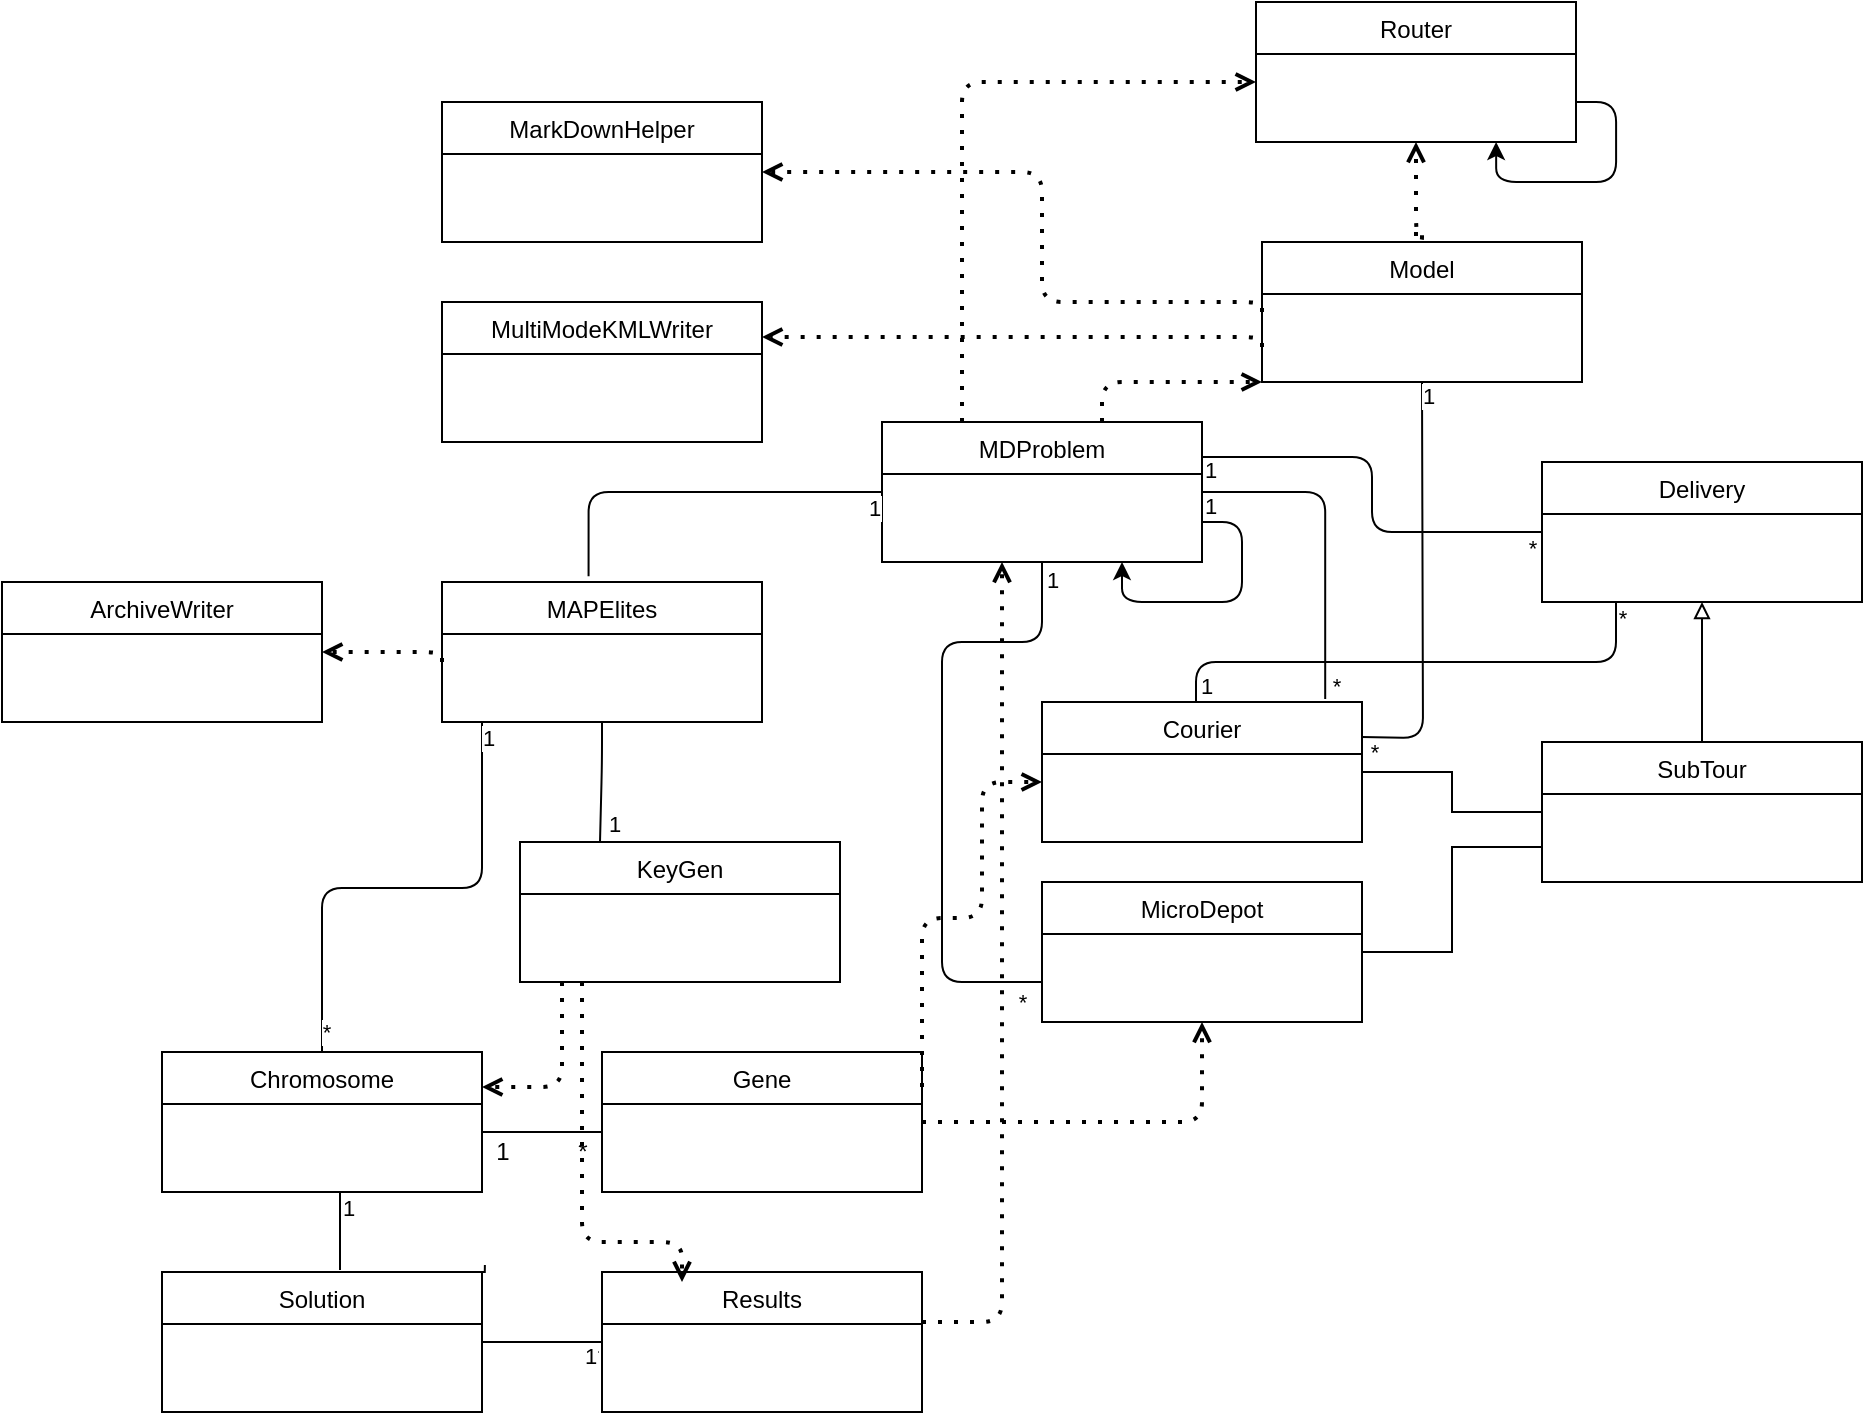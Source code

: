 <mxfile version="15.1.4" type="device"><diagram id="C5RBs43oDa-KdzZeNtuy" name="Page-1"><mxGraphModel dx="1209" dy="1877" grid="1" gridSize="10" guides="1" tooltips="1" connect="1" arrows="1" fold="1" page="1" pageScale="1" pageWidth="827" pageHeight="1169" math="0" shadow="0"><root><mxCell id="WIyWlLk6GJQsqaUBKTNV-0"/><mxCell id="WIyWlLk6GJQsqaUBKTNV-1" parent="WIyWlLk6GJQsqaUBKTNV-0"/><mxCell id="zkfFHV4jXpPFQw0GAbJ--0" value="MultiModeKMLWriter" style="swimlane;fontStyle=0;align=center;verticalAlign=top;childLayout=stackLayout;horizontal=1;startSize=26;horizontalStack=0;resizeParent=1;resizeLast=0;collapsible=1;marginBottom=0;rounded=0;shadow=0;strokeWidth=1;" parent="WIyWlLk6GJQsqaUBKTNV-1" vertex="1"><mxGeometry x="240" y="60" width="160" height="70" as="geometry"><mxRectangle x="230" y="140" width="160" height="26" as="alternateBounds"/></mxGeometry></mxCell><mxCell id="WQCYalUoylNnB-WlEBWx-0" value="MarkDownHelper" style="swimlane;fontStyle=0;align=center;verticalAlign=top;childLayout=stackLayout;horizontal=1;startSize=26;horizontalStack=0;resizeParent=1;resizeLast=0;collapsible=1;marginBottom=0;rounded=0;shadow=0;strokeWidth=1;" vertex="1" parent="WIyWlLk6GJQsqaUBKTNV-1"><mxGeometry x="240" y="-40" width="160" height="70" as="geometry"><mxRectangle x="230" y="140" width="160" height="26" as="alternateBounds"/></mxGeometry></mxCell><mxCell id="WQCYalUoylNnB-WlEBWx-1" value="ArchiveWriter" style="swimlane;fontStyle=0;align=center;verticalAlign=top;childLayout=stackLayout;horizontal=1;startSize=26;horizontalStack=0;resizeParent=1;resizeLast=0;collapsible=1;marginBottom=0;rounded=0;shadow=0;strokeWidth=1;" vertex="1" parent="WIyWlLk6GJQsqaUBKTNV-1"><mxGeometry x="20" y="200" width="160" height="70" as="geometry"><mxRectangle x="230" y="140" width="160" height="26" as="alternateBounds"/></mxGeometry></mxCell><mxCell id="WQCYalUoylNnB-WlEBWx-25" style="edgeStyle=orthogonalEdgeStyle;rounded=0;orthogonalLoop=1;jettySize=auto;html=1;exitX=0.5;exitY=0;exitDx=0;exitDy=0;entryX=0.5;entryY=1;entryDx=0;entryDy=0;endArrow=block;endFill=0;" edge="1" parent="WIyWlLk6GJQsqaUBKTNV-1" source="WQCYalUoylNnB-WlEBWx-2" target="WQCYalUoylNnB-WlEBWx-8"><mxGeometry relative="1" as="geometry"/></mxCell><mxCell id="WQCYalUoylNnB-WlEBWx-2" value="SubTour" style="swimlane;fontStyle=0;align=center;verticalAlign=top;childLayout=stackLayout;horizontal=1;startSize=26;horizontalStack=0;resizeParent=1;resizeLast=0;collapsible=1;marginBottom=0;rounded=0;shadow=0;strokeWidth=1;" vertex="1" parent="WIyWlLk6GJQsqaUBKTNV-1"><mxGeometry x="790" y="280" width="160" height="70" as="geometry"><mxRectangle x="230" y="140" width="160" height="26" as="alternateBounds"/></mxGeometry></mxCell><mxCell id="WQCYalUoylNnB-WlEBWx-3" value="Router" style="swimlane;fontStyle=0;align=center;verticalAlign=top;childLayout=stackLayout;horizontal=1;startSize=26;horizontalStack=0;resizeParent=1;resizeLast=0;collapsible=1;marginBottom=0;rounded=0;shadow=0;strokeWidth=1;" vertex="1" parent="WIyWlLk6GJQsqaUBKTNV-1"><mxGeometry x="647" y="-90" width="160" height="70" as="geometry"><mxRectangle x="230" y="140" width="160" height="26" as="alternateBounds"/></mxGeometry></mxCell><mxCell id="WQCYalUoylNnB-WlEBWx-4" value="Results" style="swimlane;fontStyle=0;align=center;verticalAlign=top;childLayout=stackLayout;horizontal=1;startSize=26;horizontalStack=0;resizeParent=1;resizeLast=0;collapsible=1;marginBottom=0;rounded=0;shadow=0;strokeWidth=1;" vertex="1" parent="WIyWlLk6GJQsqaUBKTNV-1"><mxGeometry x="320" y="545" width="160" height="70" as="geometry"><mxRectangle x="230" y="140" width="160" height="26" as="alternateBounds"/></mxGeometry></mxCell><mxCell id="WQCYalUoylNnB-WlEBWx-5" value="Model" style="swimlane;fontStyle=0;align=center;verticalAlign=top;childLayout=stackLayout;horizontal=1;startSize=26;horizontalStack=0;resizeParent=1;resizeLast=0;collapsible=1;marginBottom=0;rounded=0;shadow=0;strokeWidth=1;" vertex="1" parent="WIyWlLk6GJQsqaUBKTNV-1"><mxGeometry x="650" y="30" width="160" height="70" as="geometry"><mxRectangle x="230" y="140" width="160" height="26" as="alternateBounds"/></mxGeometry></mxCell><mxCell id="WQCYalUoylNnB-WlEBWx-27" style="edgeStyle=orthogonalEdgeStyle;rounded=0;orthogonalLoop=1;jettySize=auto;html=1;exitX=1;exitY=0.5;exitDx=0;exitDy=0;entryX=0;entryY=0.75;entryDx=0;entryDy=0;endArrow=none;endFill=0;" edge="1" parent="WIyWlLk6GJQsqaUBKTNV-1" source="WQCYalUoylNnB-WlEBWx-6" target="WQCYalUoylNnB-WlEBWx-2"><mxGeometry relative="1" as="geometry"/></mxCell><mxCell id="WQCYalUoylNnB-WlEBWx-6" value="MicroDepot" style="swimlane;fontStyle=0;align=center;verticalAlign=top;childLayout=stackLayout;horizontal=1;startSize=26;horizontalStack=0;resizeParent=1;resizeLast=0;collapsible=1;marginBottom=0;rounded=0;shadow=0;strokeWidth=1;" vertex="1" parent="WIyWlLk6GJQsqaUBKTNV-1"><mxGeometry x="540" y="350" width="160" height="70" as="geometry"><mxRectangle x="230" y="140" width="160" height="26" as="alternateBounds"/></mxGeometry></mxCell><mxCell id="WQCYalUoylNnB-WlEBWx-7" value="MDProblem" style="swimlane;fontStyle=0;align=center;verticalAlign=top;childLayout=stackLayout;horizontal=1;startSize=26;horizontalStack=0;resizeParent=1;resizeLast=0;collapsible=1;marginBottom=0;rounded=0;shadow=0;strokeWidth=1;" vertex="1" parent="WIyWlLk6GJQsqaUBKTNV-1"><mxGeometry x="460" y="120" width="160" height="70" as="geometry"><mxRectangle x="230" y="140" width="160" height="26" as="alternateBounds"/></mxGeometry></mxCell><mxCell id="WQCYalUoylNnB-WlEBWx-8" value="Delivery" style="swimlane;fontStyle=0;align=center;verticalAlign=top;childLayout=stackLayout;horizontal=1;startSize=26;horizontalStack=0;resizeParent=1;resizeLast=0;collapsible=1;marginBottom=0;rounded=0;shadow=0;strokeWidth=1;" vertex="1" parent="WIyWlLk6GJQsqaUBKTNV-1"><mxGeometry x="790" y="140" width="160" height="70" as="geometry"><mxRectangle x="230" y="140" width="160" height="26" as="alternateBounds"/></mxGeometry></mxCell><mxCell id="WQCYalUoylNnB-WlEBWx-26" style="edgeStyle=orthogonalEdgeStyle;rounded=0;orthogonalLoop=1;jettySize=auto;html=1;exitX=1;exitY=0.5;exitDx=0;exitDy=0;entryX=0;entryY=0.5;entryDx=0;entryDy=0;endArrow=none;endFill=0;" edge="1" parent="WIyWlLk6GJQsqaUBKTNV-1" source="WQCYalUoylNnB-WlEBWx-9" target="WQCYalUoylNnB-WlEBWx-2"><mxGeometry relative="1" as="geometry"/></mxCell><mxCell id="WQCYalUoylNnB-WlEBWx-9" value="Courier" style="swimlane;fontStyle=0;align=center;verticalAlign=top;childLayout=stackLayout;horizontal=1;startSize=26;horizontalStack=0;resizeParent=1;resizeLast=0;collapsible=1;marginBottom=0;rounded=0;shadow=0;strokeWidth=1;" vertex="1" parent="WIyWlLk6GJQsqaUBKTNV-1"><mxGeometry x="540" y="260" width="160" height="70" as="geometry"><mxRectangle x="230" y="140" width="160" height="26" as="alternateBounds"/></mxGeometry></mxCell><mxCell id="WQCYalUoylNnB-WlEBWx-44" value="" style="endArrow=none;html=1;entryX=0.25;entryY=1;entryDx=0;entryDy=0;exitX=0.5;exitY=0;exitDx=0;exitDy=0;edgeStyle=orthogonalEdgeStyle;" edge="1" parent="WQCYalUoylNnB-WlEBWx-9"><mxGeometry width="50" height="50" relative="1" as="geometry"><mxPoint x="77" as="sourcePoint"/><mxPoint x="287" y="-50" as="targetPoint"/><Array as="points"><mxPoint x="77" y="-20"/><mxPoint x="287" y="-20"/></Array></mxGeometry></mxCell><mxCell id="WQCYalUoylNnB-WlEBWx-45" value="*" style="edgeLabel;html=1;align=center;verticalAlign=middle;resizable=0;points=[];" vertex="1" connectable="0" parent="WQCYalUoylNnB-WlEBWx-44"><mxGeometry x="0.886" y="1" relative="1" as="geometry"><mxPoint x="4" y="-7" as="offset"/></mxGeometry></mxCell><mxCell id="WQCYalUoylNnB-WlEBWx-46" value="1" style="edgeLabel;html=1;align=center;verticalAlign=middle;resizable=0;points=[];" vertex="1" connectable="0" parent="WQCYalUoylNnB-WlEBWx-44"><mxGeometry x="-0.97" y="2" relative="1" as="geometry"><mxPoint x="7" y="-4" as="offset"/></mxGeometry></mxCell><mxCell id="WQCYalUoylNnB-WlEBWx-10" value="Solution" style="swimlane;fontStyle=0;align=center;verticalAlign=top;childLayout=stackLayout;horizontal=1;startSize=26;horizontalStack=0;resizeParent=1;resizeLast=0;collapsible=1;marginBottom=0;rounded=0;shadow=0;strokeWidth=1;" vertex="1" parent="WIyWlLk6GJQsqaUBKTNV-1"><mxGeometry x="100" y="545" width="160" height="70" as="geometry"><mxRectangle x="230" y="140" width="160" height="26" as="alternateBounds"/></mxGeometry></mxCell><mxCell id="WQCYalUoylNnB-WlEBWx-11" value="MAPElites" style="swimlane;fontStyle=0;align=center;verticalAlign=top;childLayout=stackLayout;horizontal=1;startSize=26;horizontalStack=0;resizeParent=1;resizeLast=0;collapsible=1;marginBottom=0;rounded=0;shadow=0;strokeWidth=1;" vertex="1" parent="WIyWlLk6GJQsqaUBKTNV-1"><mxGeometry x="240" y="200" width="160" height="70" as="geometry"><mxRectangle x="230" y="140" width="160" height="26" as="alternateBounds"/></mxGeometry></mxCell><mxCell id="WQCYalUoylNnB-WlEBWx-12" value="KeyGen" style="swimlane;fontStyle=0;align=center;verticalAlign=top;childLayout=stackLayout;horizontal=1;startSize=26;horizontalStack=0;resizeParent=1;resizeLast=0;collapsible=1;marginBottom=0;rounded=0;shadow=0;strokeWidth=1;" vertex="1" parent="WIyWlLk6GJQsqaUBKTNV-1"><mxGeometry x="279" y="330" width="160" height="70" as="geometry"><mxRectangle x="230" y="140" width="160" height="26" as="alternateBounds"/></mxGeometry></mxCell><mxCell id="WQCYalUoylNnB-WlEBWx-13" value="Gene" style="swimlane;fontStyle=0;align=center;verticalAlign=top;childLayout=stackLayout;horizontal=1;startSize=26;horizontalStack=0;resizeParent=1;resizeLast=0;collapsible=1;marginBottom=0;rounded=0;shadow=0;strokeWidth=1;" vertex="1" parent="WIyWlLk6GJQsqaUBKTNV-1"><mxGeometry x="320" y="435" width="160" height="70" as="geometry"><mxRectangle x="230" y="140" width="160" height="26" as="alternateBounds"/></mxGeometry></mxCell><mxCell id="WQCYalUoylNnB-WlEBWx-14" value="Chromosome" style="swimlane;fontStyle=0;align=center;verticalAlign=top;childLayout=stackLayout;horizontal=1;startSize=26;horizontalStack=0;resizeParent=1;resizeLast=0;collapsible=1;marginBottom=0;rounded=0;shadow=0;strokeWidth=1;" vertex="1" parent="WIyWlLk6GJQsqaUBKTNV-1"><mxGeometry x="100" y="435" width="160" height="70" as="geometry"><mxRectangle x="230" y="140" width="160" height="26" as="alternateBounds"/></mxGeometry></mxCell><mxCell id="WQCYalUoylNnB-WlEBWx-17" value="" style="endArrow=none;html=1;" edge="1" parent="WIyWlLk6GJQsqaUBKTNV-1"><mxGeometry width="50" height="50" relative="1" as="geometry"><mxPoint x="260" y="475" as="sourcePoint"/><mxPoint x="320" y="475" as="targetPoint"/></mxGeometry></mxCell><mxCell id="WQCYalUoylNnB-WlEBWx-18" value="1" style="text;html=1;align=center;verticalAlign=middle;resizable=0;points=[];autosize=1;strokeColor=none;fillColor=none;" vertex="1" parent="WIyWlLk6GJQsqaUBKTNV-1"><mxGeometry x="260" y="475" width="20" height="20" as="geometry"/></mxCell><mxCell id="WQCYalUoylNnB-WlEBWx-19" value="*" style="text;html=1;align=center;verticalAlign=middle;resizable=0;points=[];autosize=1;strokeColor=none;fillColor=none;" vertex="1" parent="WIyWlLk6GJQsqaUBKTNV-1"><mxGeometry x="300" y="475" width="20" height="20" as="geometry"/></mxCell><mxCell id="WQCYalUoylNnB-WlEBWx-20" value="" style="endArrow=open;dashed=1;html=1;dashPattern=1 3;strokeWidth=2;exitX=1;exitY=0.5;exitDx=0;exitDy=0;entryX=0.5;entryY=1;entryDx=0;entryDy=0;endFill=0;" edge="1" parent="WIyWlLk6GJQsqaUBKTNV-1" source="WQCYalUoylNnB-WlEBWx-13" target="WQCYalUoylNnB-WlEBWx-6"><mxGeometry width="50" height="50" relative="1" as="geometry"><mxPoint x="420" y="445" as="sourcePoint"/><mxPoint x="540.0" y="470" as="targetPoint"/><Array as="points"><mxPoint x="620" y="470"/></Array></mxGeometry></mxCell><mxCell id="WQCYalUoylNnB-WlEBWx-22" value="" style="endArrow=open;dashed=1;html=1;dashPattern=1 3;strokeWidth=2;exitX=1;exitY=0.25;exitDx=0;exitDy=0;endFill=0;edgeStyle=orthogonalEdgeStyle;" edge="1" parent="WIyWlLk6GJQsqaUBKTNV-1" source="WQCYalUoylNnB-WlEBWx-13"><mxGeometry width="50" height="50" relative="1" as="geometry"><mxPoint x="490" y="395" as="sourcePoint"/><mxPoint x="540" y="300" as="targetPoint"/><Array as="points"><mxPoint x="510" y="368"/><mxPoint x="510" y="300"/></Array></mxGeometry></mxCell><mxCell id="WQCYalUoylNnB-WlEBWx-24" value="" style="endArrow=open;dashed=1;html=1;dashPattern=1 3;strokeWidth=2;endFill=0;edgeStyle=orthogonalEdgeStyle;" edge="1" parent="WIyWlLk6GJQsqaUBKTNV-1"><mxGeometry width="50" height="50" relative="1" as="geometry"><mxPoint x="480" y="570" as="sourcePoint"/><mxPoint x="520" y="190" as="targetPoint"/><Array as="points"><mxPoint x="520" y="570"/></Array></mxGeometry></mxCell><mxCell id="WQCYalUoylNnB-WlEBWx-28" value="" style="endArrow=none;html=1;entryX=0.5;entryY=1;entryDx=0;entryDy=0;exitX=1;exitY=0.25;exitDx=0;exitDy=0;edgeStyle=orthogonalEdgeStyle;" edge="1" parent="WIyWlLk6GJQsqaUBKTNV-1"><mxGeometry width="50" height="50" relative="1" as="geometry"><mxPoint x="700" y="277.5" as="sourcePoint"/><mxPoint x="730" y="100" as="targetPoint"/></mxGeometry></mxCell><mxCell id="WQCYalUoylNnB-WlEBWx-29" value="1" style="edgeLabel;html=1;align=center;verticalAlign=middle;resizable=0;points=[];" vertex="1" connectable="0" parent="WQCYalUoylNnB-WlEBWx-28"><mxGeometry x="0.932" y="-1" relative="1" as="geometry"><mxPoint x="2" as="offset"/></mxGeometry></mxCell><mxCell id="WQCYalUoylNnB-WlEBWx-30" value="*" style="edgeLabel;html=1;align=center;verticalAlign=middle;resizable=0;points=[];" vertex="1" connectable="0" parent="WQCYalUoylNnB-WlEBWx-28"><mxGeometry x="-0.923" y="2" relative="1" as="geometry"><mxPoint x="-2" y="9" as="offset"/></mxGeometry></mxCell><mxCell id="WQCYalUoylNnB-WlEBWx-32" value="" style="endArrow=open;dashed=1;html=1;dashPattern=1 3;strokeWidth=2;exitX=0;exitY=0.5;exitDx=0;exitDy=0;endFill=0;edgeStyle=orthogonalEdgeStyle;entryX=1;entryY=0.5;entryDx=0;entryDy=0;" edge="1" parent="WIyWlLk6GJQsqaUBKTNV-1" source="WQCYalUoylNnB-WlEBWx-5" target="WQCYalUoylNnB-WlEBWx-0"><mxGeometry width="50" height="50" relative="1" as="geometry"><mxPoint x="350" y="240" as="sourcePoint"/><mxPoint x="450" y="100" as="targetPoint"/><Array as="points"><mxPoint x="650" y="60"/><mxPoint x="540" y="60"/><mxPoint x="540" y="-5"/></Array></mxGeometry></mxCell><mxCell id="WQCYalUoylNnB-WlEBWx-33" value="" style="endArrow=open;dashed=1;html=1;dashPattern=1 3;strokeWidth=2;exitX=0;exitY=0.75;exitDx=0;exitDy=0;endFill=0;edgeStyle=orthogonalEdgeStyle;entryX=1;entryY=0.25;entryDx=0;entryDy=0;" edge="1" parent="WIyWlLk6GJQsqaUBKTNV-1" source="WQCYalUoylNnB-WlEBWx-5" target="zkfFHV4jXpPFQw0GAbJ--0"><mxGeometry width="50" height="50" relative="1" as="geometry"><mxPoint x="660" y="75" as="sourcePoint"/><mxPoint x="220" y="300" as="targetPoint"/><Array as="points"><mxPoint x="650" y="78"/></Array></mxGeometry></mxCell><mxCell id="WQCYalUoylNnB-WlEBWx-34" value="" style="endArrow=classic;html=1;entryX=0.75;entryY=1;entryDx=0;entryDy=0;edgeStyle=orthogonalEdgeStyle;" edge="1" parent="WIyWlLk6GJQsqaUBKTNV-1"><mxGeometry width="50" height="50" relative="1" as="geometry"><mxPoint x="620" y="170" as="sourcePoint"/><mxPoint x="580" y="190" as="targetPoint"/><Array as="points"><mxPoint x="640" y="170"/><mxPoint x="640" y="210"/><mxPoint x="580" y="210"/></Array></mxGeometry></mxCell><mxCell id="WQCYalUoylNnB-WlEBWx-35" value="" style="endArrow=none;html=1;entryX=0;entryY=0.5;entryDx=0;entryDy=0;exitX=1;exitY=0.25;exitDx=0;exitDy=0;edgeStyle=orthogonalEdgeStyle;" edge="1" parent="WIyWlLk6GJQsqaUBKTNV-1" source="WQCYalUoylNnB-WlEBWx-7" target="WQCYalUoylNnB-WlEBWx-8"><mxGeometry width="50" height="50" relative="1" as="geometry"><mxPoint x="640" y="250" as="sourcePoint"/><mxPoint x="690" y="200" as="targetPoint"/></mxGeometry></mxCell><mxCell id="WQCYalUoylNnB-WlEBWx-36" value="*" style="edgeLabel;html=1;align=center;verticalAlign=middle;resizable=0;points=[];" vertex="1" connectable="0" parent="WQCYalUoylNnB-WlEBWx-35"><mxGeometry x="0.886" y="1" relative="1" as="geometry"><mxPoint x="7" y="9" as="offset"/></mxGeometry></mxCell><mxCell id="WQCYalUoylNnB-WlEBWx-37" value="1" style="edgeLabel;html=1;align=center;verticalAlign=middle;resizable=0;points=[];" vertex="1" connectable="0" parent="WQCYalUoylNnB-WlEBWx-35"><mxGeometry x="-0.97" y="2" relative="1" as="geometry"><mxPoint x="1" y="8" as="offset"/></mxGeometry></mxCell><mxCell id="WQCYalUoylNnB-WlEBWx-38" value="" style="endArrow=none;html=1;entryX=0.885;entryY=-0.022;entryDx=0;entryDy=0;exitX=1;exitY=0.5;exitDx=0;exitDy=0;edgeStyle=orthogonalEdgeStyle;entryPerimeter=0;" edge="1" parent="WIyWlLk6GJQsqaUBKTNV-1" source="WQCYalUoylNnB-WlEBWx-7" target="WQCYalUoylNnB-WlEBWx-9"><mxGeometry width="50" height="50" relative="1" as="geometry"><mxPoint x="630" y="222.5" as="sourcePoint"/><mxPoint x="800" y="260" as="targetPoint"/></mxGeometry></mxCell><mxCell id="WQCYalUoylNnB-WlEBWx-39" value="*" style="edgeLabel;html=1;align=center;verticalAlign=middle;resizable=0;points=[];" vertex="1" connectable="0" parent="WQCYalUoylNnB-WlEBWx-38"><mxGeometry x="0.886" y="1" relative="1" as="geometry"><mxPoint x="4" y="3" as="offset"/></mxGeometry></mxCell><mxCell id="WQCYalUoylNnB-WlEBWx-40" value="1" style="edgeLabel;html=1;align=center;verticalAlign=middle;resizable=0;points=[];" vertex="1" connectable="0" parent="WQCYalUoylNnB-WlEBWx-38"><mxGeometry x="-0.97" y="2" relative="1" as="geometry"><mxPoint x="1" y="9" as="offset"/></mxGeometry></mxCell><mxCell id="WQCYalUoylNnB-WlEBWx-41" value="" style="endArrow=none;html=1;exitX=0.5;exitY=1;exitDx=0;exitDy=0;edgeStyle=orthogonalEdgeStyle;" edge="1" parent="WIyWlLk6GJQsqaUBKTNV-1" source="WQCYalUoylNnB-WlEBWx-7"><mxGeometry width="50" height="50" relative="1" as="geometry"><mxPoint x="630" y="230" as="sourcePoint"/><mxPoint x="540" y="400" as="targetPoint"/><Array as="points"><mxPoint x="540" y="230"/><mxPoint x="490" y="230"/><mxPoint x="490" y="400"/><mxPoint x="540" y="400"/></Array></mxGeometry></mxCell><mxCell id="WQCYalUoylNnB-WlEBWx-42" value="*" style="edgeLabel;html=1;align=center;verticalAlign=middle;resizable=0;points=[];" vertex="1" connectable="0" parent="WQCYalUoylNnB-WlEBWx-41"><mxGeometry x="0.886" y="1" relative="1" as="geometry"><mxPoint x="7" y="11" as="offset"/></mxGeometry></mxCell><mxCell id="WQCYalUoylNnB-WlEBWx-43" value="1" style="edgeLabel;html=1;align=center;verticalAlign=middle;resizable=0;points=[];" vertex="1" connectable="0" parent="WQCYalUoylNnB-WlEBWx-41"><mxGeometry x="-0.97" y="2" relative="1" as="geometry"><mxPoint x="3" y="4" as="offset"/></mxGeometry></mxCell><mxCell id="WQCYalUoylNnB-WlEBWx-48" value="" style="endArrow=open;dashed=1;html=1;dashPattern=1 3;strokeWidth=2;endFill=0;" edge="1" parent="WIyWlLk6GJQsqaUBKTNV-1"><mxGeometry width="50" height="50" relative="1" as="geometry"><mxPoint x="310" y="400" as="sourcePoint"/><mxPoint x="360" y="550" as="targetPoint"/><Array as="points"><mxPoint x="310" y="530"/><mxPoint x="360" y="530"/></Array></mxGeometry></mxCell><mxCell id="WQCYalUoylNnB-WlEBWx-49" value="" style="endArrow=open;dashed=1;html=1;dashPattern=1 3;strokeWidth=2;endFill=0;edgeStyle=orthogonalEdgeStyle;entryX=1;entryY=0.25;entryDx=0;entryDy=0;" edge="1" parent="WIyWlLk6GJQsqaUBKTNV-1" target="WQCYalUoylNnB-WlEBWx-14"><mxGeometry width="50" height="50" relative="1" as="geometry"><mxPoint x="300" y="400" as="sourcePoint"/><mxPoint x="260" y="505" as="targetPoint"/><Array as="points"><mxPoint x="300" y="453"/></Array></mxGeometry></mxCell><mxCell id="WQCYalUoylNnB-WlEBWx-50" style="edgeStyle=orthogonalEdgeStyle;rounded=0;orthogonalLoop=1;jettySize=auto;html=1;exitX=1;exitY=0;exitDx=0;exitDy=0;entryX=1.009;entryY=-0.05;entryDx=0;entryDy=0;entryPerimeter=0;endArrow=none;endFill=0;" edge="1" parent="WIyWlLk6GJQsqaUBKTNV-1" source="WQCYalUoylNnB-WlEBWx-10" target="WQCYalUoylNnB-WlEBWx-10"><mxGeometry relative="1" as="geometry"/></mxCell><mxCell id="WQCYalUoylNnB-WlEBWx-51" value="" style="endArrow=none;html=1;exitX=1;exitY=0.5;exitDx=0;exitDy=0;entryX=0;entryY=0.5;entryDx=0;entryDy=0;" edge="1" parent="WIyWlLk6GJQsqaUBKTNV-1" source="WQCYalUoylNnB-WlEBWx-10" target="WQCYalUoylNnB-WlEBWx-4"><mxGeometry width="50" height="50" relative="1" as="geometry"><mxPoint x="270" y="485" as="sourcePoint"/><mxPoint x="330" y="485" as="targetPoint"/></mxGeometry></mxCell><mxCell id="WQCYalUoylNnB-WlEBWx-53" value="*" style="edgeLabel;html=1;align=center;verticalAlign=middle;resizable=0;points=[];" vertex="1" connectable="0" parent="WQCYalUoylNnB-WlEBWx-51"><mxGeometry x="0.365" relative="1" as="geometry"><mxPoint x="15" y="7" as="offset"/></mxGeometry></mxCell><mxCell id="WQCYalUoylNnB-WlEBWx-54" value="" style="endArrow=none;html=1;exitX=1;exitY=0.5;exitDx=0;exitDy=0;entryX=0;entryY=0.5;entryDx=0;entryDy=0;" edge="1" parent="WIyWlLk6GJQsqaUBKTNV-1"><mxGeometry width="50" height="50" relative="1" as="geometry"><mxPoint x="260" y="580" as="sourcePoint"/><mxPoint x="320" y="580" as="targetPoint"/></mxGeometry></mxCell><mxCell id="WQCYalUoylNnB-WlEBWx-56" value="1" style="edgeLabel;html=1;align=center;verticalAlign=middle;resizable=0;points=[];" vertex="1" connectable="0" parent="WQCYalUoylNnB-WlEBWx-54"><mxGeometry x="0.365" relative="1" as="geometry"><mxPoint x="13" y="7" as="offset"/></mxGeometry></mxCell><mxCell id="WQCYalUoylNnB-WlEBWx-57" value="" style="endArrow=none;html=1;" edge="1" parent="WIyWlLk6GJQsqaUBKTNV-1"><mxGeometry width="50" height="50" relative="1" as="geometry"><mxPoint x="189" y="544" as="sourcePoint"/><mxPoint x="189" y="505" as="targetPoint"/></mxGeometry></mxCell><mxCell id="WQCYalUoylNnB-WlEBWx-58" value="1" style="edgeLabel;html=1;align=center;verticalAlign=middle;resizable=0;points=[];" vertex="1" connectable="0" parent="WQCYalUoylNnB-WlEBWx-57"><mxGeometry x="-0.556" y="-1" relative="1" as="geometry"><mxPoint x="3" y="-23" as="offset"/></mxGeometry></mxCell><mxCell id="WQCYalUoylNnB-WlEBWx-61" value="" style="endArrow=none;html=1;exitX=0.5;exitY=0;exitDx=0;exitDy=0;edgeStyle=orthogonalEdgeStyle;" edge="1" parent="WIyWlLk6GJQsqaUBKTNV-1" source="WQCYalUoylNnB-WlEBWx-14"><mxGeometry width="50" height="50" relative="1" as="geometry"><mxPoint x="320" y="300" as="sourcePoint"/><mxPoint x="260" y="270" as="targetPoint"/><Array as="points"><mxPoint x="180" y="353"/><mxPoint x="260" y="353"/></Array></mxGeometry></mxCell><mxCell id="WQCYalUoylNnB-WlEBWx-62" value="1" style="edgeLabel;html=1;align=center;verticalAlign=middle;resizable=0;points=[];" vertex="1" connectable="0" parent="WQCYalUoylNnB-WlEBWx-61"><mxGeometry x="0.939" y="1" relative="1" as="geometry"><mxPoint x="4" as="offset"/></mxGeometry></mxCell><mxCell id="WQCYalUoylNnB-WlEBWx-63" value="*" style="edgeLabel;html=1;align=center;verticalAlign=middle;resizable=0;points=[];" vertex="1" connectable="0" parent="WQCYalUoylNnB-WlEBWx-61"><mxGeometry x="-0.816" y="-2" relative="1" as="geometry"><mxPoint y="12" as="offset"/></mxGeometry></mxCell><mxCell id="WQCYalUoylNnB-WlEBWx-64" value="" style="endArrow=classic;html=1;entryX=0.75;entryY=1;entryDx=0;entryDy=0;edgeStyle=orthogonalEdgeStyle;" edge="1" parent="WIyWlLk6GJQsqaUBKTNV-1"><mxGeometry width="50" height="50" relative="1" as="geometry"><mxPoint x="807.06" y="-40" as="sourcePoint"/><mxPoint x="767.06" y="-20" as="targetPoint"/><Array as="points"><mxPoint x="827.06" y="-40"/><mxPoint x="827.06"/><mxPoint x="767.06"/></Array></mxGeometry></mxCell><mxCell id="WQCYalUoylNnB-WlEBWx-65" value="" style="endArrow=open;dashed=1;html=1;dashPattern=1 3;strokeWidth=2;endFill=0;edgeStyle=orthogonalEdgeStyle;entryX=1;entryY=0.5;entryDx=0;entryDy=0;" edge="1" parent="WIyWlLk6GJQsqaUBKTNV-1" target="WQCYalUoylNnB-WlEBWx-1"><mxGeometry width="50" height="50" relative="1" as="geometry"><mxPoint x="240" y="240" as="sourcePoint"/><mxPoint x="470" y="147.5" as="targetPoint"/><Array as="points"><mxPoint x="240" y="235"/></Array></mxGeometry></mxCell><mxCell id="WQCYalUoylNnB-WlEBWx-66" value="" style="endArrow=open;dashed=1;html=1;dashPattern=1 3;strokeWidth=2;endFill=0;edgeStyle=orthogonalEdgeStyle;entryX=0.5;entryY=1;entryDx=0;entryDy=0;" edge="1" parent="WIyWlLk6GJQsqaUBKTNV-1" target="WQCYalUoylNnB-WlEBWx-3"><mxGeometry width="50" height="50" relative="1" as="geometry"><mxPoint x="727" y="25" as="sourcePoint"/><mxPoint x="414" y="-40" as="targetPoint"/><Array as="points"><mxPoint x="730" y="30"/><mxPoint x="730" y="25"/><mxPoint x="727" y="25"/></Array></mxGeometry></mxCell><mxCell id="WQCYalUoylNnB-WlEBWx-67" value="" style="endArrow=open;dashed=1;html=1;dashPattern=1 3;strokeWidth=2;exitX=0.25;exitY=0;exitDx=0;exitDy=0;endFill=0;edgeStyle=orthogonalEdgeStyle;" edge="1" parent="WIyWlLk6GJQsqaUBKTNV-1" source="WQCYalUoylNnB-WlEBWx-7"><mxGeometry width="50" height="50" relative="1" as="geometry"><mxPoint x="680" as="sourcePoint"/><mxPoint x="647" y="-50" as="targetPoint"/><Array as="points"><mxPoint x="500" y="-50"/></Array></mxGeometry></mxCell><mxCell id="WQCYalUoylNnB-WlEBWx-68" value="" style="endArrow=open;dashed=1;html=1;dashPattern=1 3;strokeWidth=2;endFill=0;edgeStyle=orthogonalEdgeStyle;" edge="1" parent="WIyWlLk6GJQsqaUBKTNV-1"><mxGeometry width="50" height="50" relative="1" as="geometry"><mxPoint x="570" y="120" as="sourcePoint"/><mxPoint x="650" y="100" as="targetPoint"/><Array as="points"><mxPoint x="570" y="100"/></Array></mxGeometry></mxCell><mxCell id="WQCYalUoylNnB-WlEBWx-69" value="" style="endArrow=none;html=1;exitX=0.25;exitY=0;exitDx=0;exitDy=0;" edge="1" parent="WIyWlLk6GJQsqaUBKTNV-1" source="WQCYalUoylNnB-WlEBWx-12"><mxGeometry width="50" height="50" relative="1" as="geometry"><mxPoint x="560" y="400" as="sourcePoint"/><mxPoint x="320" y="270" as="targetPoint"/><Array as="points"><mxPoint x="320" y="290"/></Array></mxGeometry></mxCell><mxCell id="WQCYalUoylNnB-WlEBWx-71" value="1" style="edgeLabel;html=1;align=center;verticalAlign=middle;resizable=0;points=[];" vertex="1" connectable="0" parent="WQCYalUoylNnB-WlEBWx-69"><mxGeometry x="-0.528" y="-3" relative="1" as="geometry"><mxPoint x="3" y="5" as="offset"/></mxGeometry></mxCell><mxCell id="WQCYalUoylNnB-WlEBWx-72" value="" style="endArrow=none;html=1;entryX=0;entryY=0.5;entryDx=0;entryDy=0;exitX=0.458;exitY=-0.041;exitDx=0;exitDy=0;edgeStyle=orthogonalEdgeStyle;exitPerimeter=0;" edge="1" parent="WIyWlLk6GJQsqaUBKTNV-1" source="WQCYalUoylNnB-WlEBWx-11" target="WQCYalUoylNnB-WlEBWx-7"><mxGeometry width="50" height="50" relative="1" as="geometry"><mxPoint x="630" y="147.5" as="sourcePoint"/><mxPoint x="800" y="185" as="targetPoint"/><Array as="points"><mxPoint x="313" y="155"/></Array></mxGeometry></mxCell><mxCell id="WQCYalUoylNnB-WlEBWx-73" value="1" style="edgeLabel;html=1;align=center;verticalAlign=middle;resizable=0;points=[];" vertex="1" connectable="0" parent="WQCYalUoylNnB-WlEBWx-72"><mxGeometry x="0.886" y="1" relative="1" as="geometry"><mxPoint x="7" y="9" as="offset"/></mxGeometry></mxCell></root></mxGraphModel></diagram></mxfile>